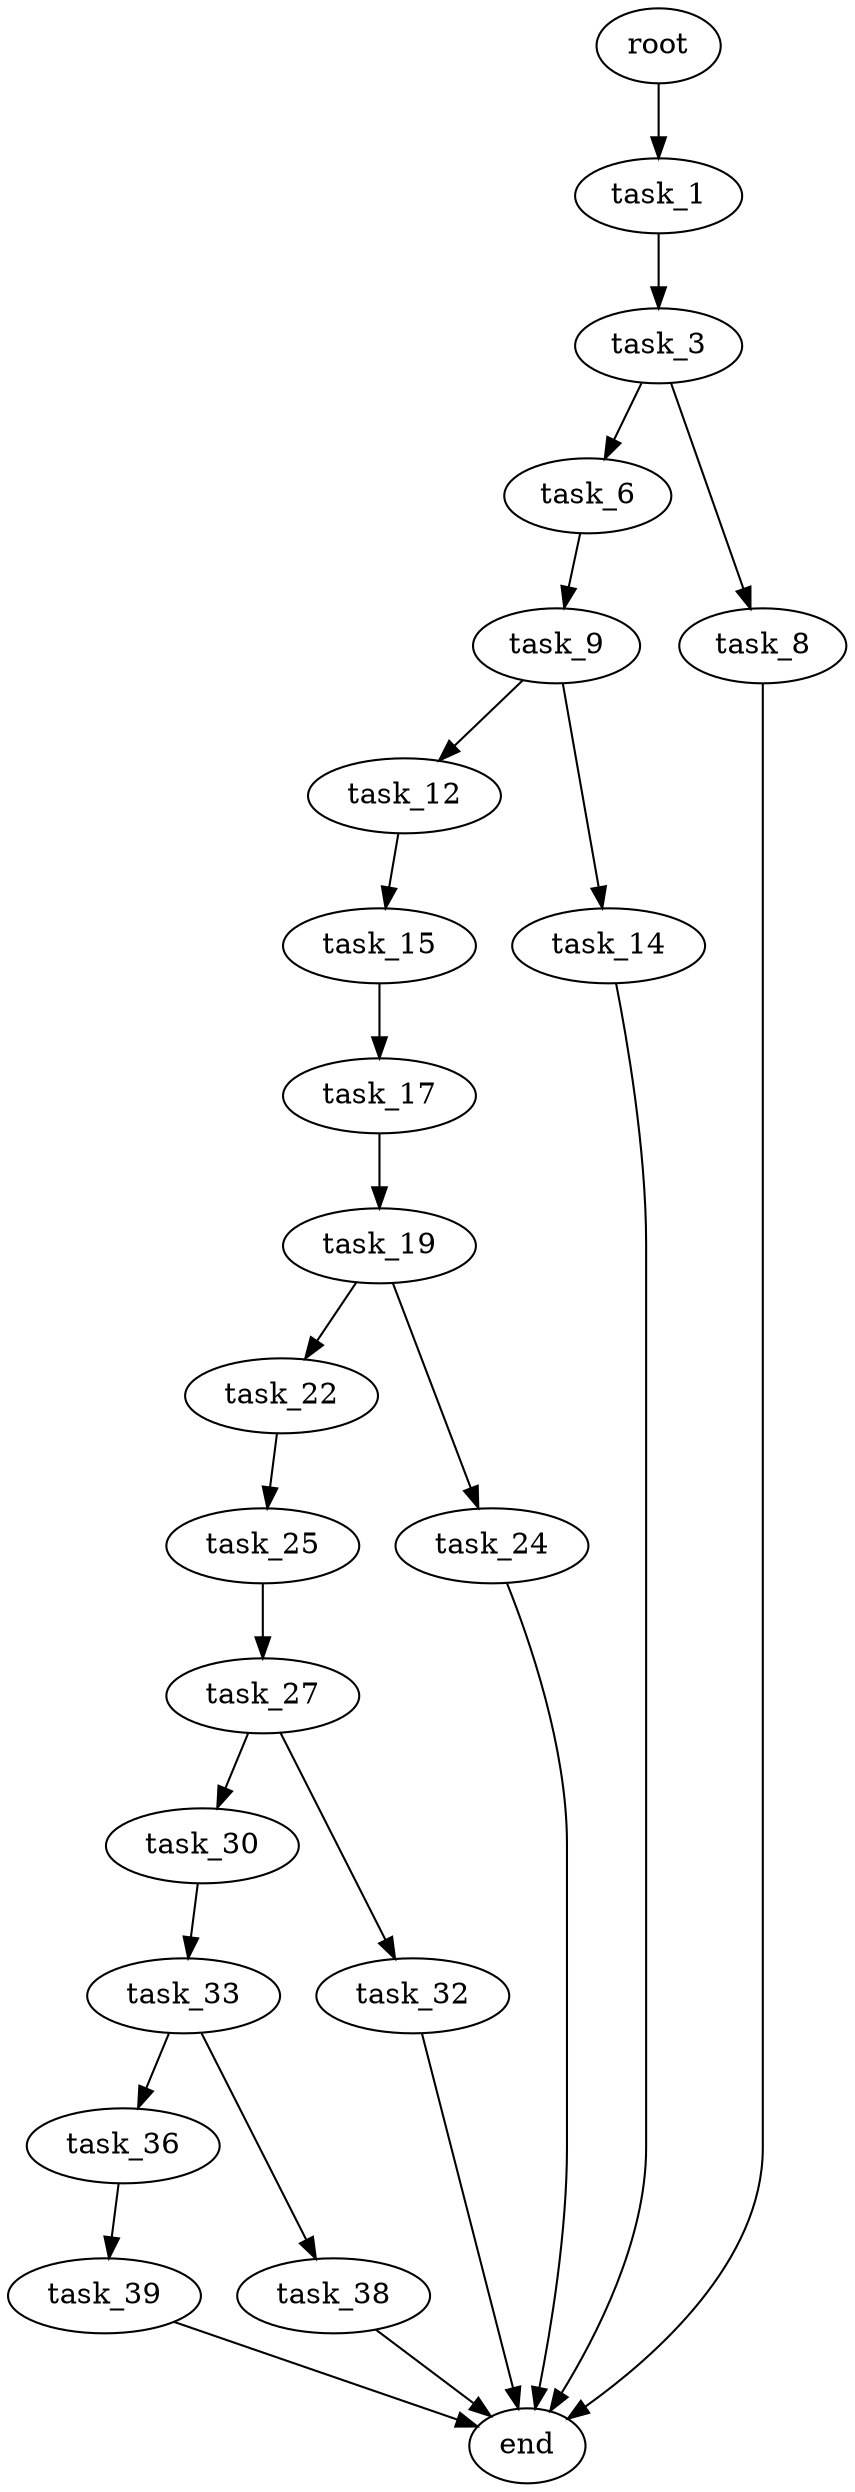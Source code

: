 digraph G {
  root [size="0.000000"];
  task_1 [size="231928233984.000000"];
  task_3 [size="28991029248.000000"];
  task_6 [size="4997983535.000000"];
  task_8 [size="549755813888.000000"];
  task_9 [size="32338035720.000000"];
  end [size="0.000000"];
  task_12 [size="71411635521.000000"];
  task_14 [size="231928233984.000000"];
  task_15 [size="103075804706.000000"];
  task_17 [size="1243043995785.000000"];
  task_19 [size="28991029248.000000"];
  task_22 [size="1073741824000.000000"];
  task_24 [size="368293445632.000000"];
  task_25 [size="9105903980.000000"];
  task_27 [size="13916082577.000000"];
  task_30 [size="142918593576.000000"];
  task_32 [size="5408297105.000000"];
  task_33 [size="96843374168.000000"];
  task_36 [size="1073741824000.000000"];
  task_38 [size="28991029248.000000"];
  task_39 [size="549755813888.000000"];

  root -> task_1 [size="1.000000"];
  task_1 -> task_3 [size="301989888.000000"];
  task_3 -> task_6 [size="75497472.000000"];
  task_3 -> task_8 [size="75497472.000000"];
  task_6 -> task_9 [size="209715200.000000"];
  task_8 -> end [size="1.000000"];
  task_9 -> task_12 [size="536870912.000000"];
  task_9 -> task_14 [size="536870912.000000"];
  task_12 -> task_15 [size="75497472.000000"];
  task_14 -> end [size="1.000000"];
  task_15 -> task_17 [size="411041792.000000"];
  task_17 -> task_19 [size="838860800.000000"];
  task_19 -> task_22 [size="75497472.000000"];
  task_19 -> task_24 [size="75497472.000000"];
  task_22 -> task_25 [size="838860800.000000"];
  task_24 -> end [size="1.000000"];
  task_25 -> task_27 [size="301989888.000000"];
  task_27 -> task_30 [size="411041792.000000"];
  task_27 -> task_32 [size="411041792.000000"];
  task_30 -> task_33 [size="134217728.000000"];
  task_32 -> end [size="1.000000"];
  task_33 -> task_36 [size="75497472.000000"];
  task_33 -> task_38 [size="75497472.000000"];
  task_36 -> task_39 [size="838860800.000000"];
  task_38 -> end [size="1.000000"];
  task_39 -> end [size="1.000000"];
}
